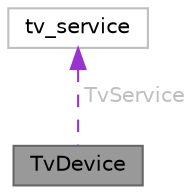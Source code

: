 digraph "TvDevice"
{
 // LATEX_PDF_SIZE
  bgcolor="transparent";
  edge [fontname=Helvetica,fontsize=10,labelfontname=Helvetica,labelfontsize=10];
  node [fontname=Helvetica,fontsize=10,shape=box,height=0.2,width=0.4];
  Node1 [id="Node000001",label="TvDevice",height=0.2,width=0.4,color="gray40", fillcolor="grey60", style="filled", fontcolor="black",tooltip=" "];
  Node2 -> Node1 [id="edge1_Node000001_Node000002",dir="back",color="darkorchid3",style="dashed",tooltip=" ",label=" TvService",fontcolor="grey" ];
  Node2 [id="Node000002",label="tv_service",height=0.2,width=0.4,color="grey75", fillcolor="white", style="filled",URL="$structtv__service.html",tooltip=" "];
}
